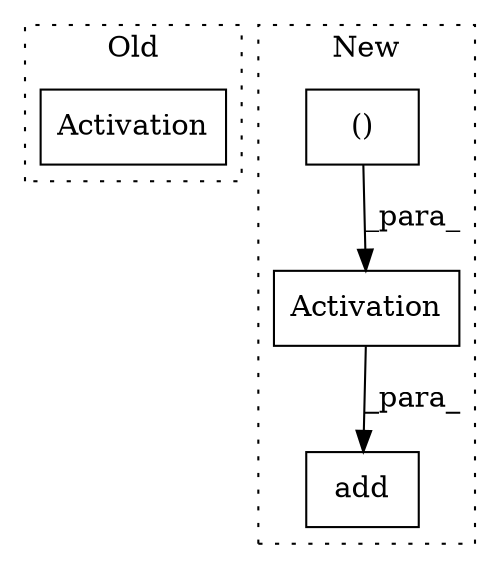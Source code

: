 digraph G {
subgraph cluster0 {
1 [label="Activation" a="32" s="7144,7164" l="11,1" shape="box"];
label = "Old";
style="dotted";
}
subgraph cluster1 {
2 [label="Activation" a="32" s="7630,7646" l="11,1" shape="box"];
3 [label="()" a="106" s="6945" l="36" shape="box"];
4 [label="add" a="32" s="7662,7698" l="4,1" shape="box"];
label = "New";
style="dotted";
}
2 -> 4 [label="_para_"];
3 -> 2 [label="_para_"];
}